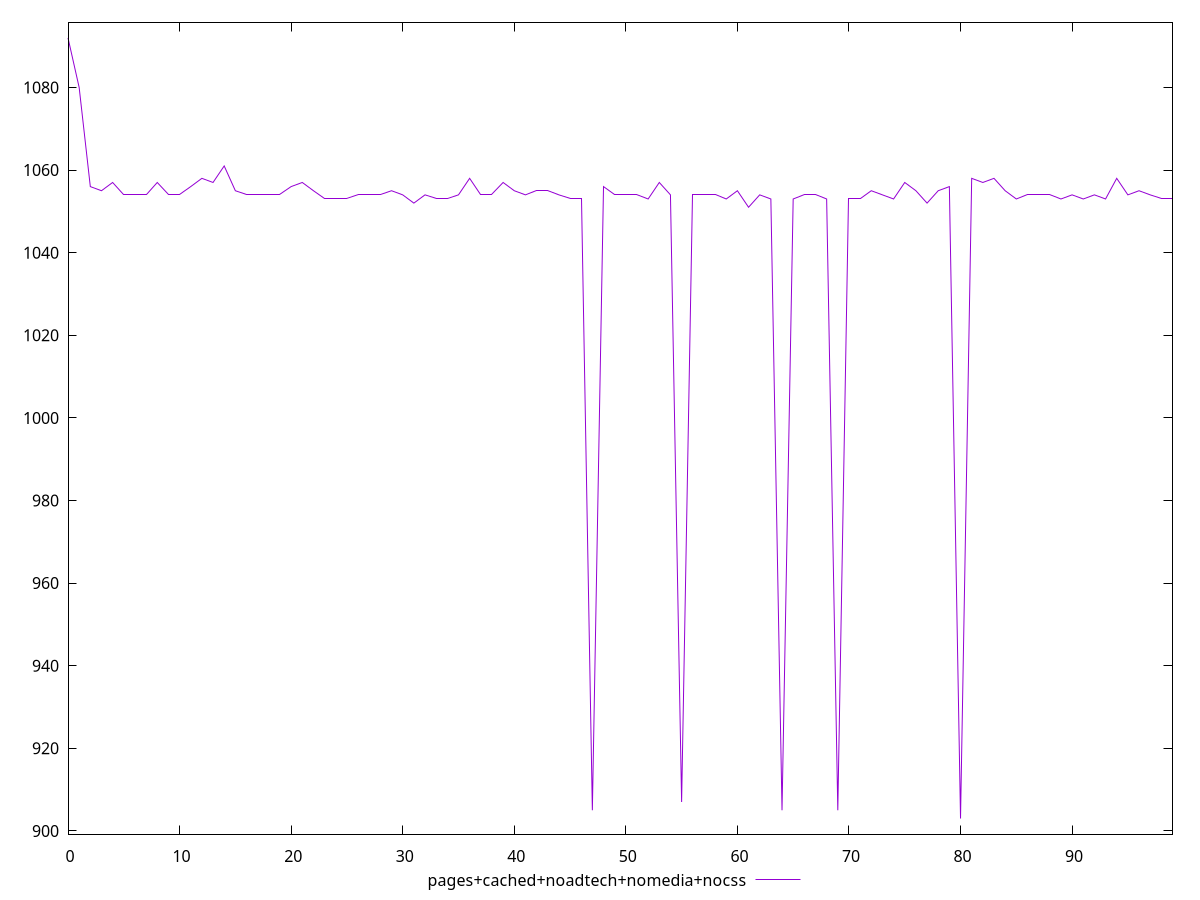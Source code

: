 reset

$pagesCachedNoadtechNomediaNocss <<EOF
0 1092
1 1080
2 1056
3 1055
4 1057
5 1054
6 1054
7 1054
8 1057
9 1054
10 1054
11 1056
12 1058
13 1057
14 1061
15 1055
16 1054
17 1054
18 1054
19 1054
20 1056
21 1057
22 1055
23 1053
24 1053
25 1053
26 1054
27 1054
28 1054
29 1055
30 1054
31 1052
32 1054
33 1053
34 1053
35 1054
36 1058
37 1054
38 1054
39 1057
40 1055
41 1054
42 1055
43 1055
44 1054
45 1053
46 1053
47 905
48 1056
49 1054
50 1054
51 1054
52 1053
53 1057
54 1054
55 907
56 1054
57 1054
58 1054
59 1053
60 1055
61 1051
62 1054
63 1053
64 905
65 1053
66 1054
67 1054
68 1053
69 905
70 1053
71 1053
72 1055
73 1054
74 1053
75 1057
76 1055
77 1052
78 1055
79 1056
80 903
81 1058
82 1057
83 1058
84 1055
85 1053
86 1054
87 1054
88 1054
89 1053
90 1054
91 1053
92 1054
93 1053
94 1058
95 1054
96 1055
97 1054
98 1053
99 1053
EOF

set key outside below
set xrange [0:99]
set yrange [899.22:1095.78]
set trange [899.22:1095.78]
set terminal svg size 640, 500 enhanced background rgb 'white'
set output "report_00019_2021-02-10T18-14-37.922Z//uses-rel-preload/comparison/line/4_vs_5.svg"

plot $pagesCachedNoadtechNomediaNocss title "pages+cached+noadtech+nomedia+nocss" with line

reset
